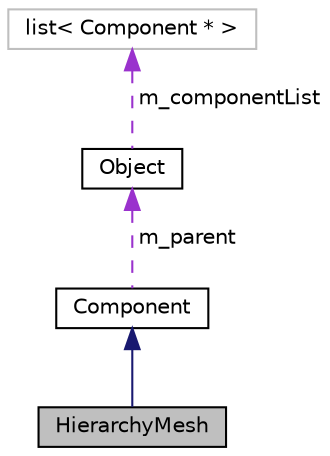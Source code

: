 digraph "HierarchyMesh"
{
 // LATEX_PDF_SIZE
  edge [fontname="Helvetica",fontsize="10",labelfontname="Helvetica",labelfontsize="10"];
  node [fontname="Helvetica",fontsize="10",shape=record];
  Node1 [label="HierarchyMesh",height=0.2,width=0.4,color="black", fillcolor="grey75", style="filled", fontcolor="black",tooltip="動かないメッシュクラス"];
  Node2 -> Node1 [dir="back",color="midnightblue",fontsize="10",style="solid",fontname="Helvetica"];
  Node2 [label="Component",height=0.2,width=0.4,color="black", fillcolor="white", style="filled",URL="$class_component.html",tooltip="コンポーネントクラス(親クラス)"];
  Node3 -> Node2 [dir="back",color="darkorchid3",fontsize="10",style="dashed",label=" m_parent" ,fontname="Helvetica"];
  Node3 [label="Object",height=0.2,width=0.4,color="black", fillcolor="white", style="filled",URL="$class_object.html",tooltip="ゲームオブジェクト"];
  Node4 -> Node3 [dir="back",color="darkorchid3",fontsize="10",style="dashed",label=" m_componentList" ,fontname="Helvetica"];
  Node4 [label="list\< Component * \>",height=0.2,width=0.4,color="grey75", fillcolor="white", style="filled",tooltip=" "];
}
